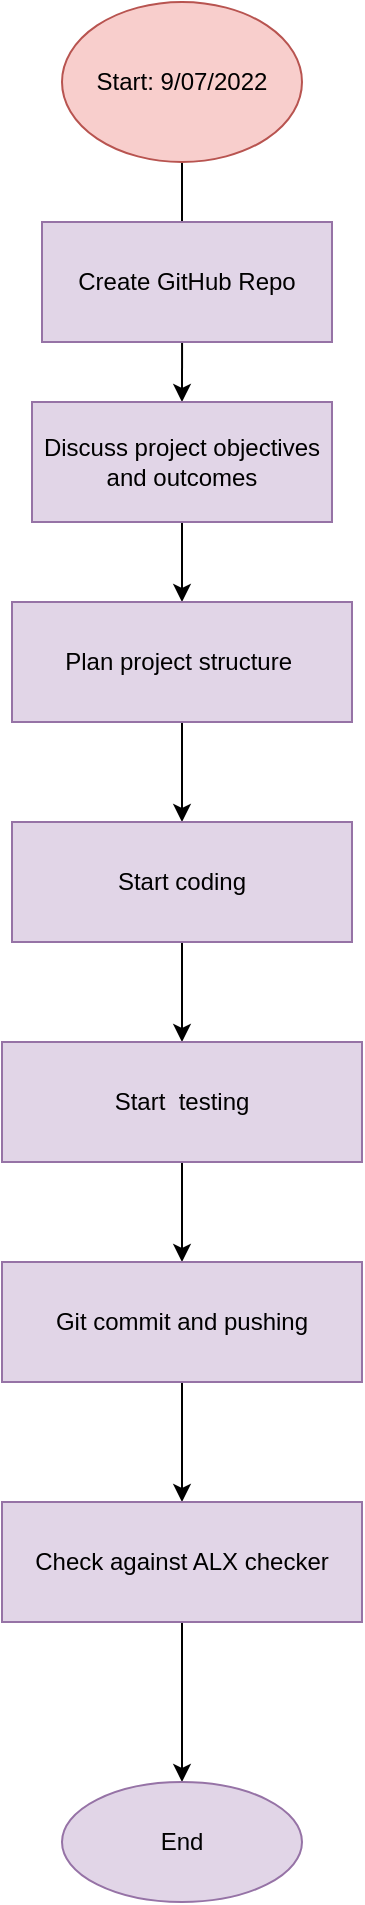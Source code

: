 <mxfile version="20.0.4" type="github">
  <diagram id="C5RBs43oDa-KdzZeNtuy" name="Page-1">
    <mxGraphModel dx="1348" dy="809" grid="1" gridSize="10" guides="1" tooltips="1" connect="1" arrows="1" fold="1" page="1" pageScale="1" pageWidth="827" pageHeight="1169" math="0" shadow="0">
      <root>
        <mxCell id="WIyWlLk6GJQsqaUBKTNV-0" />
        <mxCell id="WIyWlLk6GJQsqaUBKTNV-1" parent="WIyWlLk6GJQsqaUBKTNV-0" />
        <mxCell id="_FG5EnAWJj7fRXJt9dqC-1" value="" style="endArrow=classic;html=1;rounded=0;exitX=0.5;exitY=1;exitDx=0;exitDy=0;" edge="1" parent="WIyWlLk6GJQsqaUBKTNV-1">
          <mxGeometry width="50" height="50" relative="1" as="geometry">
            <mxPoint x="111" y="130" as="sourcePoint" />
            <mxPoint x="111" y="170" as="targetPoint" />
          </mxGeometry>
        </mxCell>
        <mxCell id="_FG5EnAWJj7fRXJt9dqC-2" value="" style="endArrow=classic;html=1;rounded=0;exitX=0.483;exitY=1;exitDx=0;exitDy=0;exitPerimeter=0;entryX=0.5;entryY=0;entryDx=0;entryDy=0;" edge="1" parent="WIyWlLk6GJQsqaUBKTNV-1" source="_FG5EnAWJj7fRXJt9dqC-5" target="_FG5EnAWJj7fRXJt9dqC-6">
          <mxGeometry width="50" height="50" relative="1" as="geometry">
            <mxPoint x="111" y="230" as="sourcePoint" />
            <mxPoint x="111" y="280" as="targetPoint" />
          </mxGeometry>
        </mxCell>
        <mxCell id="_FG5EnAWJj7fRXJt9dqC-5" value="Create GitHub Repo" style="rounded=0;whiteSpace=wrap;html=1;fillColor=#e1d5e7;strokeColor=#9673a6;" vertex="1" parent="WIyWlLk6GJQsqaUBKTNV-1">
          <mxGeometry x="41" y="160" width="145" height="60" as="geometry" />
        </mxCell>
        <mxCell id="_FG5EnAWJj7fRXJt9dqC-8" value="" style="edgeStyle=orthogonalEdgeStyle;rounded=0;orthogonalLoop=1;jettySize=auto;html=1;" edge="1" parent="WIyWlLk6GJQsqaUBKTNV-1" source="_FG5EnAWJj7fRXJt9dqC-6" target="_FG5EnAWJj7fRXJt9dqC-7">
          <mxGeometry relative="1" as="geometry" />
        </mxCell>
        <mxCell id="_FG5EnAWJj7fRXJt9dqC-6" value="Discuss project objectives and outcomes" style="rounded=0;whiteSpace=wrap;html=1;fillColor=#e1d5e7;strokeColor=#9673a6;" vertex="1" parent="WIyWlLk6GJQsqaUBKTNV-1">
          <mxGeometry x="36" y="250" width="150" height="60" as="geometry" />
        </mxCell>
        <mxCell id="_FG5EnAWJj7fRXJt9dqC-10" value="" style="edgeStyle=orthogonalEdgeStyle;rounded=0;orthogonalLoop=1;jettySize=auto;html=1;" edge="1" parent="WIyWlLk6GJQsqaUBKTNV-1" source="_FG5EnAWJj7fRXJt9dqC-7" target="_FG5EnAWJj7fRXJt9dqC-9">
          <mxGeometry relative="1" as="geometry" />
        </mxCell>
        <mxCell id="_FG5EnAWJj7fRXJt9dqC-7" value="Plan project structure&amp;nbsp;" style="rounded=0;whiteSpace=wrap;html=1;fillColor=#e1d5e7;strokeColor=#9673a6;" vertex="1" parent="WIyWlLk6GJQsqaUBKTNV-1">
          <mxGeometry x="26" y="350" width="170" height="60" as="geometry" />
        </mxCell>
        <mxCell id="_FG5EnAWJj7fRXJt9dqC-14" value="" style="edgeStyle=orthogonalEdgeStyle;rounded=0;orthogonalLoop=1;jettySize=auto;html=1;" edge="1" parent="WIyWlLk6GJQsqaUBKTNV-1" source="_FG5EnAWJj7fRXJt9dqC-9" target="_FG5EnAWJj7fRXJt9dqC-13">
          <mxGeometry relative="1" as="geometry" />
        </mxCell>
        <mxCell id="_FG5EnAWJj7fRXJt9dqC-9" value="Start coding" style="whiteSpace=wrap;html=1;rounded=0;fillColor=#e1d5e7;strokeColor=#9673a6;" vertex="1" parent="WIyWlLk6GJQsqaUBKTNV-1">
          <mxGeometry x="26" y="460" width="170" height="60" as="geometry" />
        </mxCell>
        <mxCell id="_FG5EnAWJj7fRXJt9dqC-16" value="" style="edgeStyle=orthogonalEdgeStyle;rounded=0;orthogonalLoop=1;jettySize=auto;html=1;" edge="1" parent="WIyWlLk6GJQsqaUBKTNV-1" source="_FG5EnAWJj7fRXJt9dqC-13" target="_FG5EnAWJj7fRXJt9dqC-15">
          <mxGeometry relative="1" as="geometry" />
        </mxCell>
        <mxCell id="_FG5EnAWJj7fRXJt9dqC-13" value="Start&amp;nbsp; testing" style="whiteSpace=wrap;html=1;fillColor=#e1d5e7;strokeColor=#9673a6;rounded=0;" vertex="1" parent="WIyWlLk6GJQsqaUBKTNV-1">
          <mxGeometry x="21" y="570" width="180" height="60" as="geometry" />
        </mxCell>
        <mxCell id="_FG5EnAWJj7fRXJt9dqC-20" value="" style="edgeStyle=orthogonalEdgeStyle;rounded=0;orthogonalLoop=1;jettySize=auto;html=1;" edge="1" parent="WIyWlLk6GJQsqaUBKTNV-1" source="_FG5EnAWJj7fRXJt9dqC-15" target="_FG5EnAWJj7fRXJt9dqC-19">
          <mxGeometry relative="1" as="geometry" />
        </mxCell>
        <mxCell id="_FG5EnAWJj7fRXJt9dqC-15" value="Git commit and pushing" style="rounded=0;whiteSpace=wrap;html=1;fillColor=#e1d5e7;strokeColor=#9673a6;" vertex="1" parent="WIyWlLk6GJQsqaUBKTNV-1">
          <mxGeometry x="21" y="680" width="180" height="60" as="geometry" />
        </mxCell>
        <mxCell id="_FG5EnAWJj7fRXJt9dqC-25" value="" style="edgeStyle=orthogonalEdgeStyle;rounded=0;orthogonalLoop=1;jettySize=auto;html=1;" edge="1" parent="WIyWlLk6GJQsqaUBKTNV-1" source="_FG5EnAWJj7fRXJt9dqC-19" target="_FG5EnAWJj7fRXJt9dqC-24">
          <mxGeometry relative="1" as="geometry" />
        </mxCell>
        <mxCell id="_FG5EnAWJj7fRXJt9dqC-19" value="Check against ALX checker" style="whiteSpace=wrap;html=1;fillColor=#e1d5e7;strokeColor=#9673a6;rounded=0;" vertex="1" parent="WIyWlLk6GJQsqaUBKTNV-1">
          <mxGeometry x="21" y="800" width="180" height="60" as="geometry" />
        </mxCell>
        <mxCell id="_FG5EnAWJj7fRXJt9dqC-23" value="Start: 9/07/2022" style="ellipse;whiteSpace=wrap;html=1;fillColor=#f8cecc;strokeColor=#b85450;" vertex="1" parent="WIyWlLk6GJQsqaUBKTNV-1">
          <mxGeometry x="51" y="50" width="120" height="80" as="geometry" />
        </mxCell>
        <mxCell id="_FG5EnAWJj7fRXJt9dqC-24" value="End" style="ellipse;whiteSpace=wrap;html=1;fillColor=#e1d5e7;strokeColor=#9673a6;rounded=0;" vertex="1" parent="WIyWlLk6GJQsqaUBKTNV-1">
          <mxGeometry x="51" y="940" width="120" height="60" as="geometry" />
        </mxCell>
      </root>
    </mxGraphModel>
  </diagram>
</mxfile>

